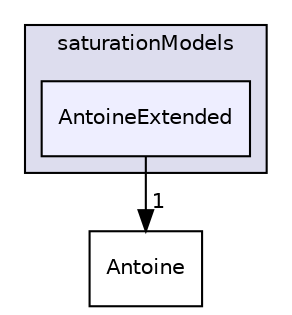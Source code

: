 digraph "applications/solvers/multiphase/reactingEulerFoam/interfacialCompositionModels/saturationModels/AntoineExtended" {
  bgcolor=transparent;
  compound=true
  node [ fontsize="10", fontname="Helvetica"];
  edge [ labelfontsize="10", labelfontname="Helvetica"];
  subgraph clusterdir_a5c576cff7f15c4994ceb728ddeb1a53 {
    graph [ bgcolor="#ddddee", pencolor="black", label="saturationModels" fontname="Helvetica", fontsize="10", URL="dir_a5c576cff7f15c4994ceb728ddeb1a53.html"]
  dir_9c084990669ae18b006bead70e5d3c12 [shape=box, label="AntoineExtended", style="filled", fillcolor="#eeeeff", pencolor="black", URL="dir_9c084990669ae18b006bead70e5d3c12.html"];
  }
  dir_ad0b857330501f75755d6f902efc68b0 [shape=box label="Antoine" URL="dir_ad0b857330501f75755d6f902efc68b0.html"];
  dir_9c084990669ae18b006bead70e5d3c12->dir_ad0b857330501f75755d6f902efc68b0 [headlabel="1", labeldistance=1.5 headhref="dir_000237_000236.html"];
}
